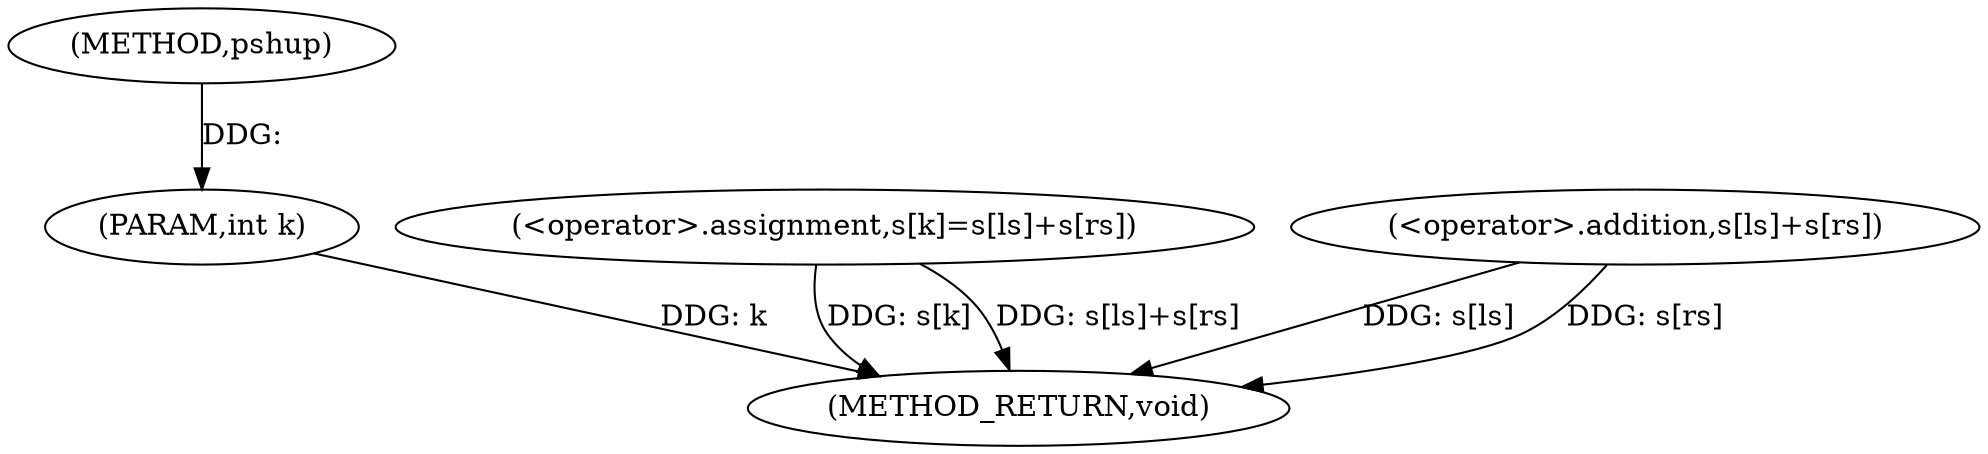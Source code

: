 digraph "pshup" {  
"1000605" [label = "(METHOD,pshup)" ]
"1000619" [label = "(METHOD_RETURN,void)" ]
"1000606" [label = "(PARAM,int k)" ]
"1000608" [label = "(<operator>.assignment,s[k]=s[ls]+s[rs])" ]
"1000612" [label = "(<operator>.addition,s[ls]+s[rs])" ]
  "1000606" -> "1000619"  [ label = "DDG: k"] 
  "1000608" -> "1000619"  [ label = "DDG: s[k]"] 
  "1000612" -> "1000619"  [ label = "DDG: s[ls]"] 
  "1000612" -> "1000619"  [ label = "DDG: s[rs]"] 
  "1000608" -> "1000619"  [ label = "DDG: s[ls]+s[rs]"] 
  "1000605" -> "1000606"  [ label = "DDG: "] 
}
